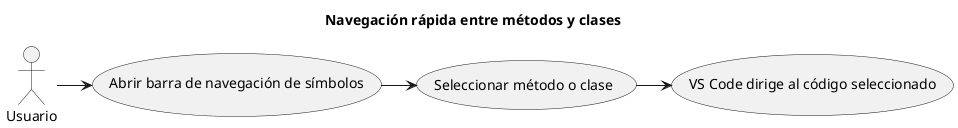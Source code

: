 @startuml
title Navegación rápida entre métodos y clases
:Usuario: -> (Abrir barra de navegación de símbolos)
(Abrir barra de navegación de símbolos) -> (Seleccionar método o clase)
(Seleccionar método o clase) -> (VS Code dirige al código seleccionado)
@enduml